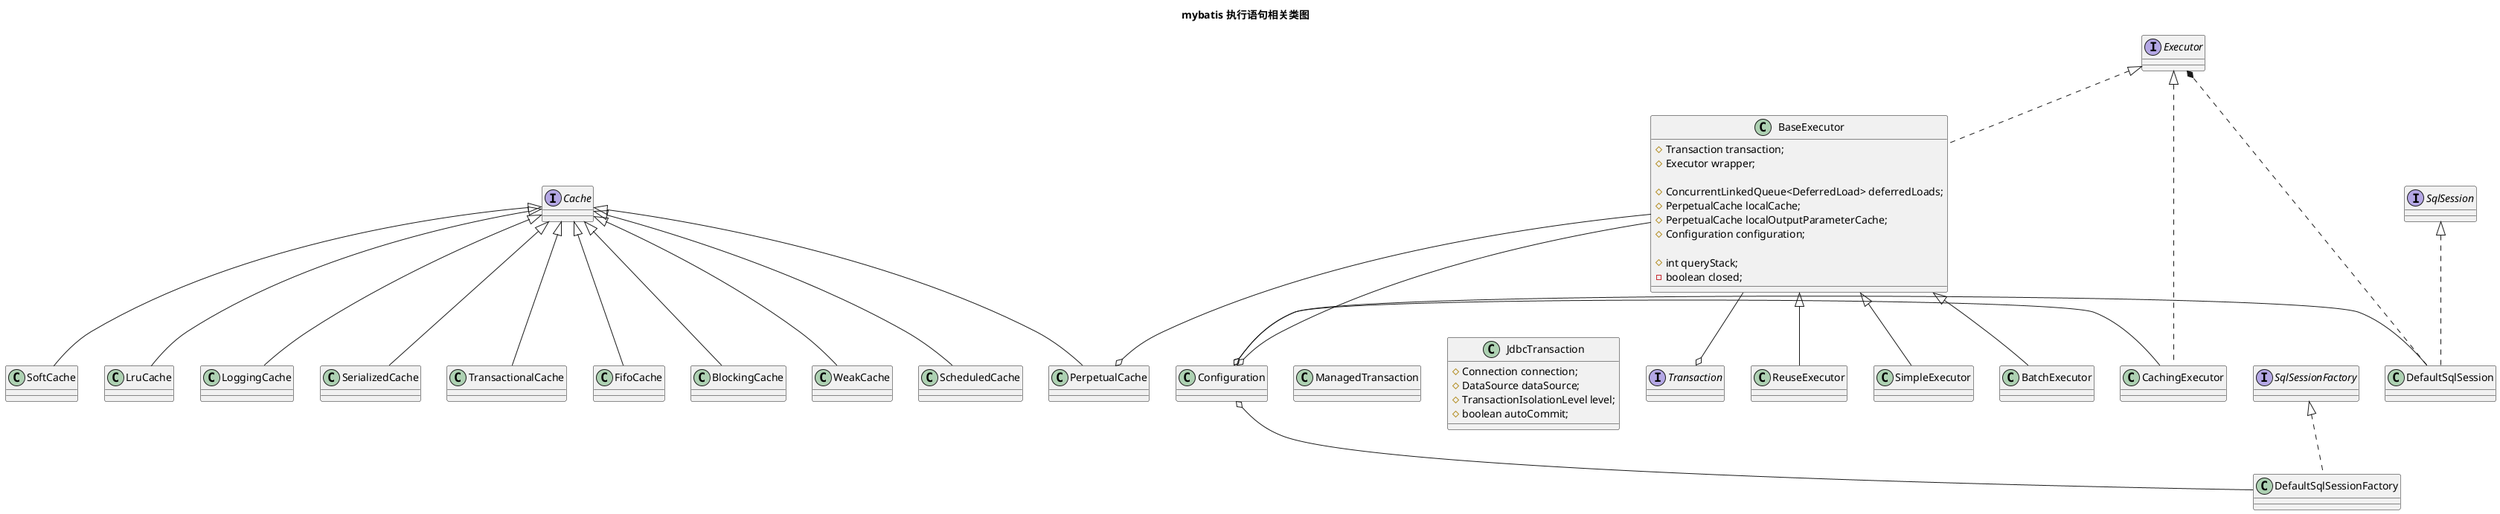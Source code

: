 @startuml
title mybatis 执行语句相关类图


class Configuration
together {
    interface SqlSessionFactory
    class DefaultSqlSessionFactory
    interface SqlSession
    class DefaultSqlSession
}

SqlSessionFactory <|.. DefaultSqlSessionFactory
Configuration o-- DefaultSqlSessionFactory
DefaultSqlSession .up.|> SqlSession
Configuration o-- DefaultSqlSession

together {
    interface Executor
    class BaseExecutor {
        # Transaction transaction;
        # Executor wrapper;

        # ConcurrentLinkedQueue<DeferredLoad> deferredLoads;
        # PerpetualCache localCache;
        # PerpetualCache localOutputParameterCache;
        # Configuration configuration;

        # int queryStack;
        - boolean closed;
    }
    class BatchExecutor
    class CachingExecutor
    class ReuseExecutor
    class SimpleExecutor
}



BaseExecutor .up.|> Executor
CachingExecutor .up.|> Executor
BatchExecutor -up-|> BaseExecutor
ReuseExecutor -up-|> BaseExecutor
SimpleExecutor -up-|> BaseExecutor

DefaultSqlSession .right.* Executor
BaseExecutor --o Configuration
CachingExecutor --o Configuration

together {
    interface Cache 
    class PerpetualCache
    class ScheduledCache
    class WeakCache
    class BlockingCache
    class FifoCache
    class TransactionalCache
    class SerializedCache
    class LoggingCache
    class LruCache
    class SoftCache
}

together {
    interface Transaction
    class JdbcTransaction {
        # Connection connection;
        # DataSource dataSource;
        # TransactionIsolationLevel level;
        # boolean autoCommit;
    }
    class ManagedTransaction
}

PerpetualCache -up-|> Cache
ScheduledCache -up-|> Cache
WeakCache -up-|> Cache
BlockingCache -up-|> Cache
FifoCache -up-|> Cache
TransactionalCache -up-|> Cache
SerializedCache -up-|> Cache
LoggingCache -up-|> Cache
LruCache -up-|> Cache
SoftCache -up-|> Cache

BaseExecutor --o PerpetualCache
BaseExecutor --o Transaction

@enduml